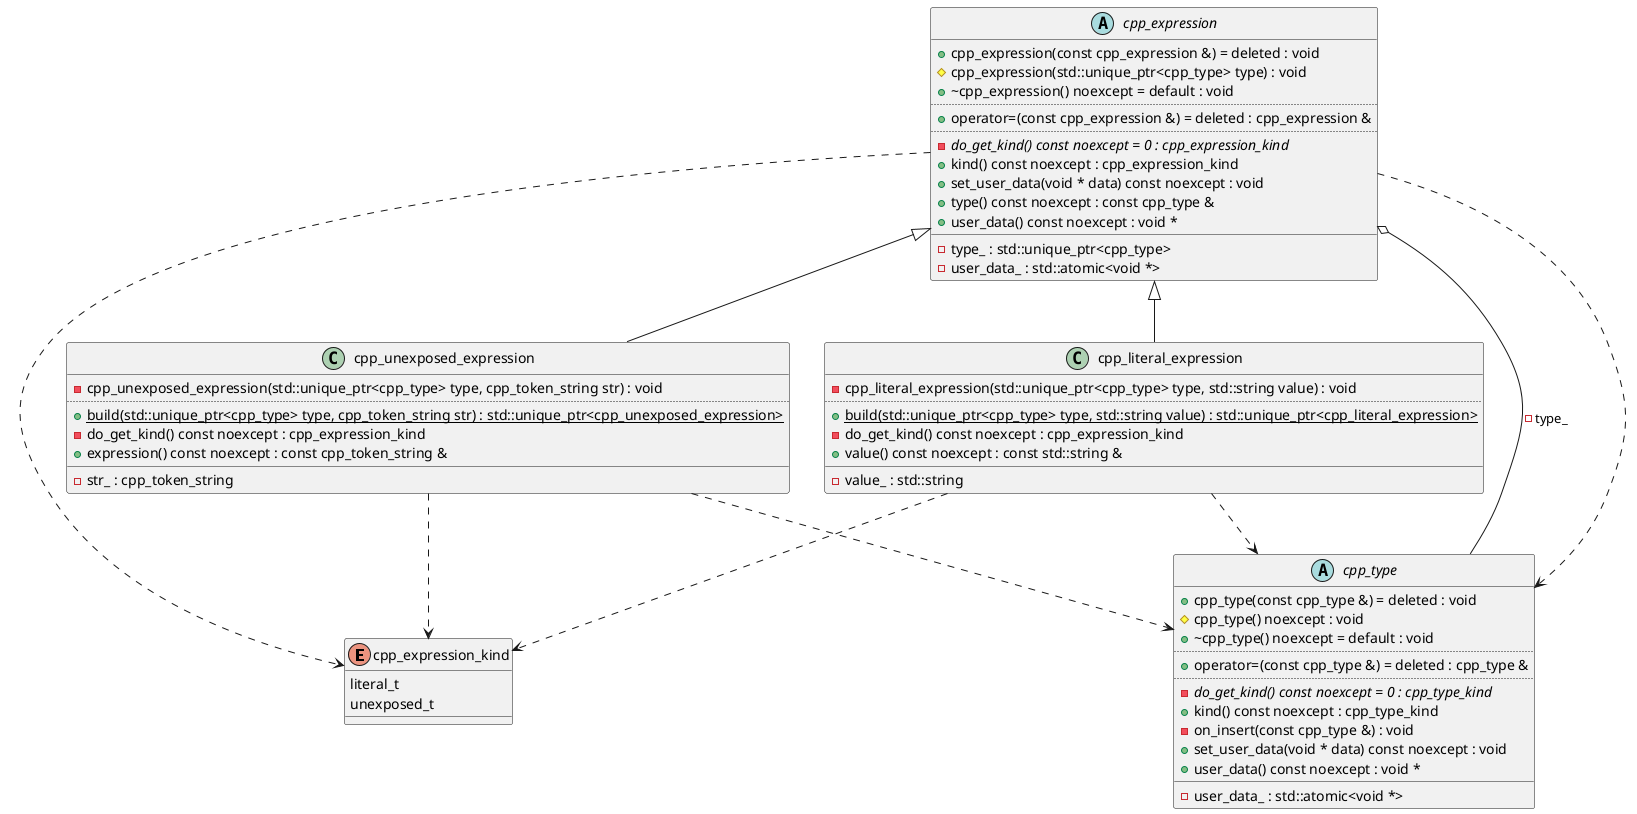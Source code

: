 @startuml
enum "cpp_expression_kind" as C_0000674801488983168216
enum C_0000674801488983168216 [[https://github.com/foonathan/cppast/blob/f00df6675d87c6983033d270728c57a55cd3db22/include/cppast/cppast_fwd.hpp#L93{cpp_expression_kind}]] {
literal_t
unexposed_t
}
abstract "cpp_type" as C_0001585653041236922459
abstract C_0001585653041236922459 [[https://github.com/foonathan/cppast/blob/f00df6675d87c6983033d270728c57a55cd3db22/include/cppast/cpp_type.hpp#L44{cpp_type}]] {
+cpp_type(const cpp_type &) = deleted : void [[[https://github.com/foonathan/cppast/blob/f00df6675d87c6983033d270728c57a55cd3db22/include/cppast/cpp_type.hpp#L47{cpp_type}]]]
#cpp_type() noexcept : void [[[https://github.com/foonathan/cppast/blob/f00df6675d87c6983033d270728c57a55cd3db22/include/cppast/cpp_type.hpp#L77{cpp_type}]]]
+~cpp_type() noexcept = default : void [[[https://github.com/foonathan/cppast/blob/f00df6675d87c6983033d270728c57a55cd3db22/include/cppast/cpp_type.hpp#L50{~cpp_type}]]]
..
+operator=(const cpp_type &) = deleted : cpp_type & [[[https://github.com/foonathan/cppast/blob/f00df6675d87c6983033d270728c57a55cd3db22/include/cppast/cpp_type.hpp#L48{operator=}]]]
..
{abstract} -do_get_kind() const noexcept = 0 : cpp_type_kind [[[https://github.com/foonathan/cppast/blob/f00df6675d87c6983033d270728c57a55cd3db22/include/cppast/cpp_type.hpp#L81{do_get_kind}]]]
+kind() const noexcept : cpp_type_kind [[[https://github.com/foonathan/cppast/blob/f00df6675d87c6983033d270728c57a55cd3db22/include/cppast/cpp_type.hpp#L53{kind}]]]
-on_insert(const cpp_type &) : void [[[https://github.com/foonathan/cppast/blob/f00df6675d87c6983033d270728c57a55cd3db22/include/cppast/cpp_type.hpp#L83{on_insert}]]]
+set_user_data(void * data) const noexcept : void [[[https://github.com/foonathan/cppast/blob/f00df6675d87c6983033d270728c57a55cd3db22/include/cppast/cpp_type.hpp#L71{set_user_data}]]]
+user_data() const noexcept : void * [[[https://github.com/foonathan/cppast/blob/f00df6675d87c6983033d270728c57a55cd3db22/include/cppast/cpp_type.hpp#L59{user_data}]]]
__
-user_data_ : std::atomic<void *> [[[https://github.com/foonathan/cppast/blob/f00df6675d87c6983033d270728c57a55cd3db22/include/cppast/cpp_type.hpp#L85{user_data_}]]]
}
abstract "cpp_expression" as C_0002228471918600734475
abstract C_0002228471918600734475 [[https://github.com/foonathan/cppast/blob/f00df6675d87c6983033d270728c57a55cd3db22/include/cppast/cpp_expression.hpp#L24{cpp_expression}]] {
+cpp_expression(const cpp_expression &) = deleted : void [[[https://github.com/foonathan/cppast/blob/f00df6675d87c6983033d270728c57a55cd3db22/include/cppast/cpp_expression.hpp#L27{cpp_expression}]]]
#cpp_expression(std::unique_ptr<cpp_type> type) : void [[[https://github.com/foonathan/cppast/blob/f00df6675d87c6983033d270728c57a55cd3db22/include/cppast/cpp_expression.hpp#L65{cpp_expression}]]]
+~cpp_expression() noexcept = default : void [[[https://github.com/foonathan/cppast/blob/f00df6675d87c6983033d270728c57a55cd3db22/include/cppast/cpp_expression.hpp#L30{~cpp_expression}]]]
..
+operator=(const cpp_expression &) = deleted : cpp_expression & [[[https://github.com/foonathan/cppast/blob/f00df6675d87c6983033d270728c57a55cd3db22/include/cppast/cpp_expression.hpp#L28{operator=}]]]
..
{abstract} -do_get_kind() const noexcept = 0 : cpp_expression_kind [[[https://github.com/foonathan/cppast/blob/f00df6675d87c6983033d270728c57a55cd3db22/include/cppast/cpp_expression.hpp#L72{do_get_kind}]]]
+kind() const noexcept : cpp_expression_kind [[[https://github.com/foonathan/cppast/blob/f00df6675d87c6983033d270728c57a55cd3db22/include/cppast/cpp_expression.hpp#L33{kind}]]]
+set_user_data(void * data) const noexcept : void [[[https://github.com/foonathan/cppast/blob/f00df6675d87c6983033d270728c57a55cd3db22/include/cppast/cpp_expression.hpp#L57{set_user_data}]]]
+type() const noexcept : const cpp_type & [[[https://github.com/foonathan/cppast/blob/f00df6675d87c6983033d270728c57a55cd3db22/include/cppast/cpp_expression.hpp#L39{type}]]]
+user_data() const noexcept : void * [[[https://github.com/foonathan/cppast/blob/f00df6675d87c6983033d270728c57a55cd3db22/include/cppast/cpp_expression.hpp#L45{user_data}]]]
__
-type_ : std::unique_ptr<cpp_type> [[[https://github.com/foonathan/cppast/blob/f00df6675d87c6983033d270728c57a55cd3db22/include/cppast/cpp_expression.hpp#L74{type_}]]]
-user_data_ : std::atomic<void *> [[[https://github.com/foonathan/cppast/blob/f00df6675d87c6983033d270728c57a55cd3db22/include/cppast/cpp_expression.hpp#L75{user_data_}]]]
}
class "cpp_unexposed_expression" as C_0000978206085606851269
class C_0000978206085606851269 [[https://github.com/foonathan/cppast/blob/f00df6675d87c6983033d270728c57a55cd3db22/include/cppast/cpp_expression.hpp#L81{cpp_unexposed_expression}]] {
-cpp_unexposed_expression(std::unique_ptr<cpp_type> type, cpp_token_string str) : void [[[https://github.com/foonathan/cppast/blob/f00df6675d87c6983033d270728c57a55cd3db22/include/cppast/cpp_expression.hpp#L99{cpp_unexposed_expression}]]]
..
{static} +build(std::unique_ptr<cpp_type> type, cpp_token_string str) : std::unique_ptr<cpp_unexposed_expression> [[[https://github.com/foonathan/cppast/blob/f00df6675d87c6983033d270728c57a55cd3db22/include/cppast/cpp_expression.hpp#L85{build}]]]
-do_get_kind() const noexcept : cpp_expression_kind [[[https://github.com/foonathan/cppast/blob/f00df6675d87c6983033d270728c57a55cd3db22/include/cppast/cpp_expression.hpp#L103{do_get_kind}]]]
+expression() const noexcept : const cpp_token_string & [[[https://github.com/foonathan/cppast/blob/f00df6675d87c6983033d270728c57a55cd3db22/include/cppast/cpp_expression.hpp#L93{expression}]]]
__
-str_ : cpp_token_string [[[https://github.com/foonathan/cppast/blob/f00df6675d87c6983033d270728c57a55cd3db22/include/cppast/cpp_expression.hpp#L108{str_}]]]
}
class "cpp_literal_expression" as C_0001481645313438672561
class C_0001481645313438672561 [[https://github.com/foonathan/cppast/blob/f00df6675d87c6983033d270728c57a55cd3db22/include/cppast/cpp_expression.hpp#L112{cpp_literal_expression}]] {
-cpp_literal_expression(std::unique_ptr<cpp_type> type, std::string value) : void [[[https://github.com/foonathan/cppast/blob/f00df6675d87c6983033d270728c57a55cd3db22/include/cppast/cpp_expression.hpp#L130{cpp_literal_expression}]]]
..
{static} +build(std::unique_ptr<cpp_type> type, std::string value) : std::unique_ptr<cpp_literal_expression> [[[https://github.com/foonathan/cppast/blob/f00df6675d87c6983033d270728c57a55cd3db22/include/cppast/cpp_expression.hpp#L116{build}]]]
-do_get_kind() const noexcept : cpp_expression_kind [[[https://github.com/foonathan/cppast/blob/f00df6675d87c6983033d270728c57a55cd3db22/include/cppast/cpp_expression.hpp#L134{do_get_kind}]]]
+value() const noexcept : const std::string & [[[https://github.com/foonathan/cppast/blob/f00df6675d87c6983033d270728c57a55cd3db22/include/cppast/cpp_expression.hpp#L124{value}]]]
__
-value_ : std::string [[[https://github.com/foonathan/cppast/blob/f00df6675d87c6983033d270728c57a55cd3db22/include/cppast/cpp_expression.hpp#L139{value_}]]]
}
C_0002228471918600734475 ..> C_0000674801488983168216
C_0002228471918600734475 ..> C_0001585653041236922459
C_0002228471918600734475 o-- C_0001585653041236922459 : -type_
C_0000978206085606851269 ..> C_0001585653041236922459
C_0000978206085606851269 ..> C_0000674801488983168216
C_0002228471918600734475 <|-- C_0000978206085606851269
C_0001481645313438672561 ..> C_0001585653041236922459
C_0001481645313438672561 ..> C_0000674801488983168216
C_0002228471918600734475 <|-- C_0001481645313438672561

'Generated with clang-uml, version 0.3.7-36-g13ea67c
'LLVM version Ubuntu clang version 15.0.6
@enduml
